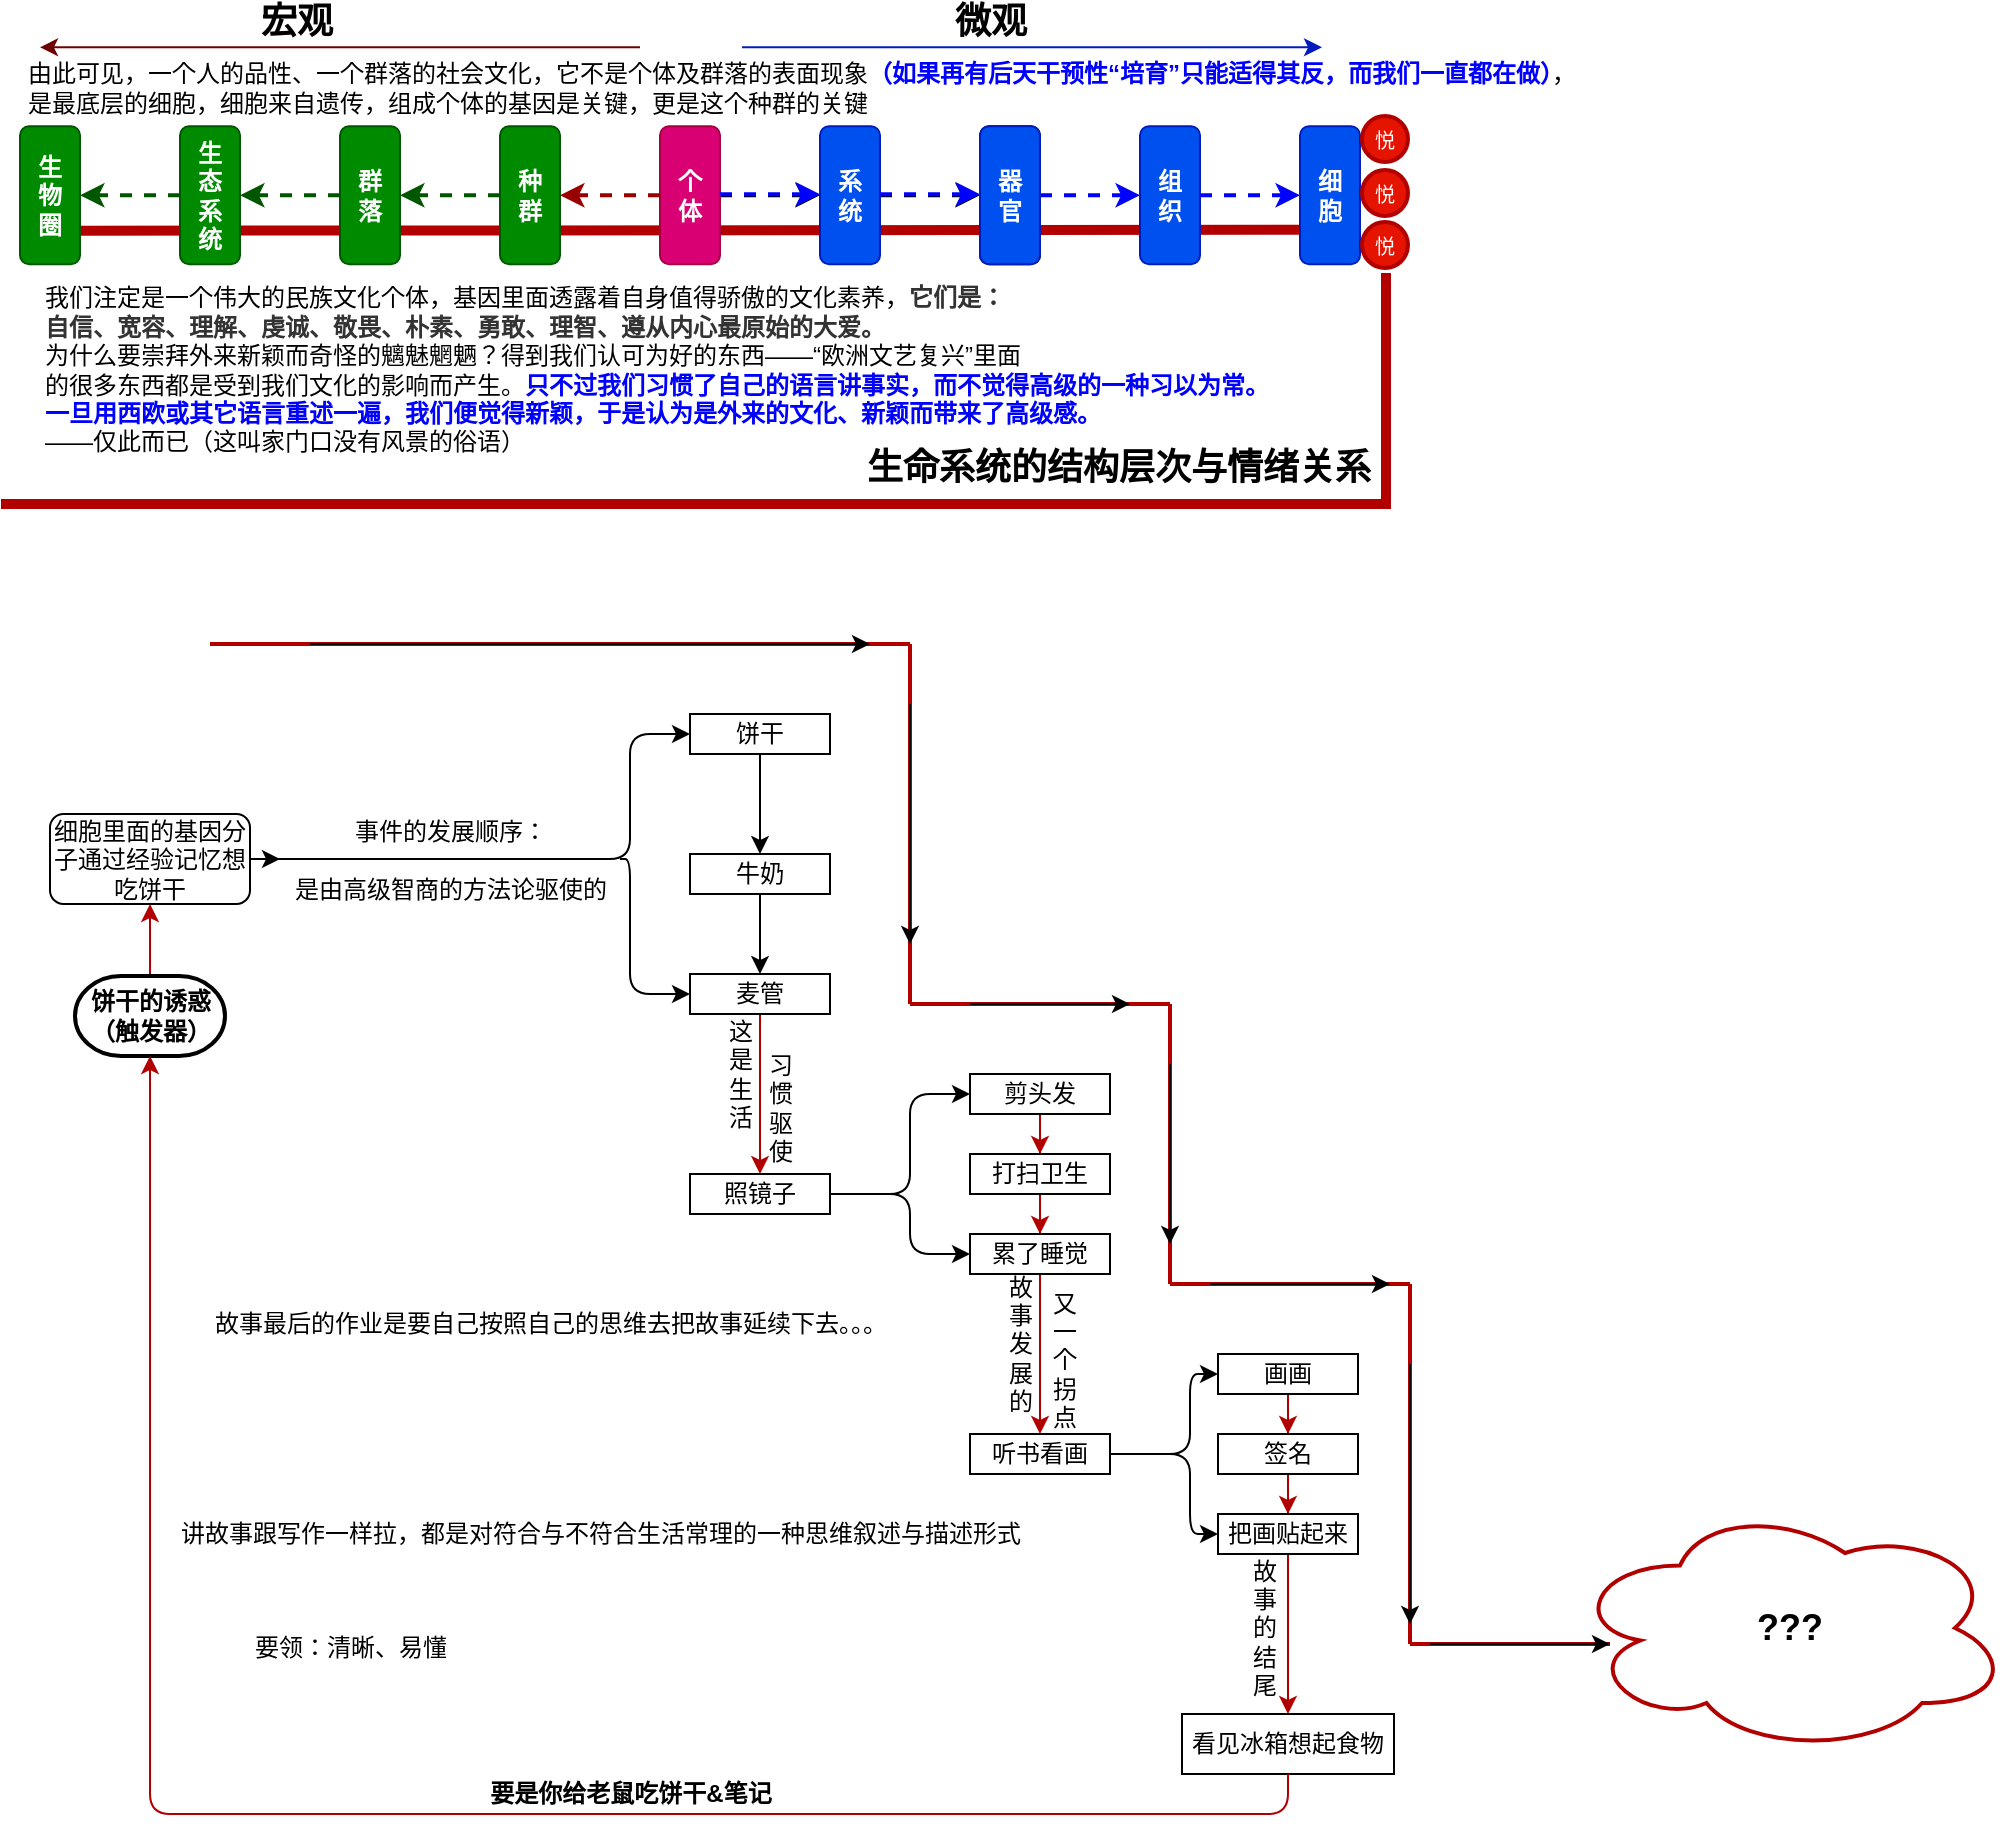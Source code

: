 <mxfile version="21.7.5" type="github">
  <diagram id="CZGxiTV1HHT-Hle2AOIO" name="Page-1">
    <mxGraphModel dx="1434" dy="1919" grid="0" gridSize="10" guides="1" tooltips="1" connect="1" arrows="1" fold="1" page="1" pageScale="1" pageWidth="827" pageHeight="1169" math="0" shadow="0">
      <root>
        <mxCell id="0" />
        <mxCell id="1" parent="0" />
        <mxCell id="zMtAbFJLzHjJMqz4dgE3-95" value="&lt;b&gt;&lt;font style=&quot;font-size: 18px&quot;&gt;???&lt;/font&gt;&lt;/b&gt;" style="ellipse;shape=cloud;whiteSpace=wrap;html=1;strokeColor=#B20000;strokeWidth=2;" parent="1" vertex="1">
          <mxGeometry x="800" y="429.5" width="220" height="125" as="geometry" />
        </mxCell>
        <mxCell id="tRS6Hl0KniXjDHovvrDN-4" value="" style="edgeStyle=orthogonalEdgeStyle;rounded=0;orthogonalLoop=1;jettySize=auto;html=1;" parent="1" source="tRS6Hl0KniXjDHovvrDN-2" target="tRS6Hl0KniXjDHovvrDN-3" edge="1">
          <mxGeometry relative="1" as="geometry" />
        </mxCell>
        <mxCell id="tRS6Hl0KniXjDHovvrDN-2" value="饼干" style="rounded=0;whiteSpace=wrap;html=1;" parent="1" vertex="1">
          <mxGeometry x="360" y="35" width="70" height="20" as="geometry" />
        </mxCell>
        <mxCell id="tRS6Hl0KniXjDHovvrDN-6" value="" style="edgeStyle=orthogonalEdgeStyle;rounded=0;orthogonalLoop=1;jettySize=auto;html=1;" parent="1" source="tRS6Hl0KniXjDHovvrDN-3" target="tRS6Hl0KniXjDHovvrDN-5" edge="1">
          <mxGeometry relative="1" as="geometry" />
        </mxCell>
        <mxCell id="tRS6Hl0KniXjDHovvrDN-3" value="牛奶" style="rounded=0;whiteSpace=wrap;html=1;" parent="1" vertex="1">
          <mxGeometry x="360" y="105" width="70" height="20" as="geometry" />
        </mxCell>
        <mxCell id="zMtAbFJLzHjJMqz4dgE3-47" value="" style="edgeStyle=orthogonalEdgeStyle;rounded=0;orthogonalLoop=1;jettySize=auto;html=1;strokeColor=#B20000;strokeWidth=1;" parent="1" source="tRS6Hl0KniXjDHovvrDN-5" target="zMtAbFJLzHjJMqz4dgE3-46" edge="1">
          <mxGeometry relative="1" as="geometry" />
        </mxCell>
        <mxCell id="tRS6Hl0KniXjDHovvrDN-5" value="麦管" style="rounded=0;whiteSpace=wrap;html=1;" parent="1" vertex="1">
          <mxGeometry x="360" y="165" width="70" height="20" as="geometry" />
        </mxCell>
        <mxCell id="zMtAbFJLzHjJMqz4dgE3-46" value="照镜子" style="rounded=0;whiteSpace=wrap;html=1;" parent="1" vertex="1">
          <mxGeometry x="360" y="265" width="70" height="20" as="geometry" />
        </mxCell>
        <mxCell id="tRS6Hl0KniXjDHovvrDN-10" value="" style="edgeStyle=elbowEdgeStyle;elbow=horizontal;endArrow=classic;html=1;entryX=0;entryY=0.5;entryDx=0;entryDy=0;exitX=1;exitY=0.5;exitDx=0;exitDy=0;" parent="1" source="zMtAbFJLzHjJMqz4dgE3-3" target="tRS6Hl0KniXjDHovvrDN-2" edge="1">
          <mxGeometry width="50" height="50" relative="1" as="geometry">
            <mxPoint x="220" y="115" as="sourcePoint" />
            <mxPoint x="210" y="215" as="targetPoint" />
            <Array as="points">
              <mxPoint x="330" y="85" />
            </Array>
          </mxGeometry>
        </mxCell>
        <mxCell id="tRS6Hl0KniXjDHovvrDN-11" value="" style="edgeStyle=elbowEdgeStyle;elbow=horizontal;endArrow=classic;html=1;entryX=0;entryY=0.5;entryDx=0;entryDy=0;exitX=1;exitY=0.5;exitDx=0;exitDy=0;" parent="1" source="zMtAbFJLzHjJMqz4dgE3-2" target="tRS6Hl0KniXjDHovvrDN-5" edge="1">
          <mxGeometry width="50" height="50" relative="1" as="geometry">
            <mxPoint x="220" y="115" as="sourcePoint" />
            <mxPoint x="370" y="55" as="targetPoint" />
            <Array as="points">
              <mxPoint x="330" y="145" />
            </Array>
          </mxGeometry>
        </mxCell>
        <mxCell id="zMtAbFJLzHjJMqz4dgE3-1" value="&lt;b&gt;要是你给老鼠吃饼干&amp;amp;笔记&lt;/b&gt;" style="text;html=1;align=center;verticalAlign=middle;resizable=0;points=[];autosize=1;" parent="1" vertex="1">
          <mxGeometry x="250" y="565" width="160" height="20" as="geometry" />
        </mxCell>
        <mxCell id="zMtAbFJLzHjJMqz4dgE3-3" value="细胞里面的基因分子通过经验记忆想吃饼干" style="rounded=1;whiteSpace=wrap;html=1;" parent="1" vertex="1">
          <mxGeometry x="40" y="85" width="100" height="45" as="geometry" />
        </mxCell>
        <mxCell id="zMtAbFJLzHjJMqz4dgE3-44" value="" style="edgeStyle=orthogonalEdgeStyle;rounded=0;orthogonalLoop=1;jettySize=auto;html=1;strokeColor=#B20000;strokeWidth=1;entryX=0.5;entryY=1;entryDx=0;entryDy=0;" parent="1" source="zMtAbFJLzHjJMqz4dgE3-4" target="zMtAbFJLzHjJMqz4dgE3-3" edge="1">
          <mxGeometry relative="1" as="geometry">
            <mxPoint x="75" y="85" as="targetPoint" />
          </mxGeometry>
        </mxCell>
        <mxCell id="zMtAbFJLzHjJMqz4dgE3-4" value="&lt;b&gt;饼干的诱惑&lt;br&gt;（触发器）&lt;/b&gt;" style="strokeWidth=2;html=1;shape=mxgraph.flowchart.terminator;whiteSpace=wrap;" parent="1" vertex="1">
          <mxGeometry x="52.5" y="166" width="75" height="40" as="geometry" />
        </mxCell>
        <mxCell id="zMtAbFJLzHjJMqz4dgE3-41" value="" style="group" parent="1" vertex="1" connectable="0">
          <mxGeometry x="25" y="-321" width="806" height="251" as="geometry" />
        </mxCell>
        <mxCell id="zMtAbFJLzHjJMqz4dgE3-36" value="" style="group" parent="zMtAbFJLzHjJMqz4dgE3-41" vertex="1" connectable="0">
          <mxGeometry width="806" height="251" as="geometry" />
        </mxCell>
        <mxCell id="zMtAbFJLzHjJMqz4dgE3-28" value="" style="endArrow=none;html=1;strokeColor=#B20000;strokeWidth=5;entryX=0;entryY=0.75;entryDx=0;entryDy=0;fillColor=#e51400;" parent="zMtAbFJLzHjJMqz4dgE3-36" target="zMtAbFJLzHjJMqz4dgE3-17" edge="1">
          <mxGeometry width="50" height="50" relative="1" as="geometry">
            <mxPoint x="30" y="114.366" as="sourcePoint" />
            <mxPoint x="150" y="111.408" as="targetPoint" />
          </mxGeometry>
        </mxCell>
        <mxCell id="zMtAbFJLzHjJMqz4dgE3-9" value="生&lt;br&gt;物&lt;br&gt;圈" style="rounded=1;whiteSpace=wrap;html=1;fontStyle=1;fillColor=#008a00;strokeColor=#005700;fontColor=#ffffff;" parent="zMtAbFJLzHjJMqz4dgE3-36" vertex="1">
          <mxGeometry y="62.113" width="30" height="69.014" as="geometry" />
        </mxCell>
        <mxCell id="zMtAbFJLzHjJMqz4dgE3-25" value="" style="edgeStyle=orthogonalEdgeStyle;rounded=0;orthogonalLoop=1;jettySize=auto;html=1;dashed=1;strokeWidth=2;strokeColor=#005700;fillColor=#008a00;" parent="zMtAbFJLzHjJMqz4dgE3-36" source="zMtAbFJLzHjJMqz4dgE3-10" target="zMtAbFJLzHjJMqz4dgE3-9" edge="1">
          <mxGeometry relative="1" as="geometry" />
        </mxCell>
        <mxCell id="zMtAbFJLzHjJMqz4dgE3-10" value="生&lt;br&gt;态&lt;br&gt;系&lt;br&gt;统" style="rounded=1;whiteSpace=wrap;html=1;fontStyle=1;fillColor=#008a00;strokeColor=#005700;fontColor=#ffffff;" parent="zMtAbFJLzHjJMqz4dgE3-36" vertex="1">
          <mxGeometry x="80" y="62.113" width="30" height="69.014" as="geometry" />
        </mxCell>
        <mxCell id="zMtAbFJLzHjJMqz4dgE3-24" value="" style="edgeStyle=orthogonalEdgeStyle;rounded=0;orthogonalLoop=1;jettySize=auto;html=1;dashed=1;strokeWidth=2;strokeColor=#005700;fillColor=#008a00;" parent="zMtAbFJLzHjJMqz4dgE3-36" source="zMtAbFJLzHjJMqz4dgE3-11" target="zMtAbFJLzHjJMqz4dgE3-10" edge="1">
          <mxGeometry relative="1" as="geometry" />
        </mxCell>
        <mxCell id="zMtAbFJLzHjJMqz4dgE3-11" value="群&lt;br&gt;落" style="rounded=1;whiteSpace=wrap;html=1;fontStyle=1;fillColor=#008a00;strokeColor=#005700;fontColor=#ffffff;" parent="zMtAbFJLzHjJMqz4dgE3-36" vertex="1">
          <mxGeometry x="160" y="62.113" width="30" height="69.014" as="geometry" />
        </mxCell>
        <mxCell id="zMtAbFJLzHjJMqz4dgE3-12" value="器&lt;br&gt;官" style="rounded=1;whiteSpace=wrap;html=1;fontStyle=1" parent="zMtAbFJLzHjJMqz4dgE3-36" vertex="1">
          <mxGeometry x="480" y="62.113" width="30" height="69.014" as="geometry" />
        </mxCell>
        <mxCell id="zMtAbFJLzHjJMqz4dgE3-19" value="" style="edgeStyle=orthogonalEdgeStyle;rounded=0;orthogonalLoop=1;jettySize=auto;html=1;strokeWidth=2;dashed=1;" parent="zMtAbFJLzHjJMqz4dgE3-36" source="zMtAbFJLzHjJMqz4dgE3-13" target="zMtAbFJLzHjJMqz4dgE3-12" edge="1">
          <mxGeometry relative="1" as="geometry" />
        </mxCell>
        <mxCell id="zMtAbFJLzHjJMqz4dgE3-13" value="系&lt;br&gt;统" style="rounded=1;whiteSpace=wrap;html=1;fontStyle=1;fillColor=#0050ef;strokeColor=#001DBC;fontColor=#ffffff;" parent="zMtAbFJLzHjJMqz4dgE3-36" vertex="1">
          <mxGeometry x="400" y="62.113" width="30" height="69.014" as="geometry" />
        </mxCell>
        <mxCell id="zMtAbFJLzHjJMqz4dgE3-18" value="" style="edgeStyle=orthogonalEdgeStyle;rounded=0;orthogonalLoop=1;jettySize=auto;html=1;strokeWidth=2;dashed=1;" parent="zMtAbFJLzHjJMqz4dgE3-36" source="zMtAbFJLzHjJMqz4dgE3-14" target="zMtAbFJLzHjJMqz4dgE3-13" edge="1">
          <mxGeometry relative="1" as="geometry" />
        </mxCell>
        <mxCell id="zMtAbFJLzHjJMqz4dgE3-14" value="个&lt;br&gt;体" style="rounded=1;whiteSpace=wrap;html=1;fontStyle=1;fillColor=#d80073;strokeColor=#A50040;fontColor=#ffffff;" parent="zMtAbFJLzHjJMqz4dgE3-36" vertex="1">
          <mxGeometry x="320" y="62.113" width="30" height="69.014" as="geometry" />
        </mxCell>
        <mxCell id="zMtAbFJLzHjJMqz4dgE3-23" value="" style="edgeStyle=orthogonalEdgeStyle;rounded=0;orthogonalLoop=1;jettySize=auto;html=1;dashed=1;strokeWidth=2;strokeColor=#005700;fillColor=#008a00;" parent="zMtAbFJLzHjJMqz4dgE3-36" source="zMtAbFJLzHjJMqz4dgE3-15" target="zMtAbFJLzHjJMqz4dgE3-11" edge="1">
          <mxGeometry relative="1" as="geometry" />
        </mxCell>
        <mxCell id="zMtAbFJLzHjJMqz4dgE3-15" value="种&lt;br&gt;群" style="rounded=1;whiteSpace=wrap;html=1;fontStyle=1;fillColor=#008a00;strokeColor=#005700;fontColor=#ffffff;" parent="zMtAbFJLzHjJMqz4dgE3-36" vertex="1">
          <mxGeometry x="240" y="62.113" width="30" height="69.014" as="geometry" />
        </mxCell>
        <mxCell id="zMtAbFJLzHjJMqz4dgE3-22" value="" style="edgeStyle=orthogonalEdgeStyle;rounded=0;orthogonalLoop=1;jettySize=auto;html=1;dashed=1;strokeWidth=2;strokeColor=#990000;" parent="zMtAbFJLzHjJMqz4dgE3-36" source="zMtAbFJLzHjJMqz4dgE3-14" target="zMtAbFJLzHjJMqz4dgE3-15" edge="1">
          <mxGeometry relative="1" as="geometry" />
        </mxCell>
        <mxCell id="zMtAbFJLzHjJMqz4dgE3-16" value="组&lt;br&gt;织" style="rounded=1;whiteSpace=wrap;html=1;fontStyle=1;fillColor=#0050ef;strokeColor=#001DBC;fontColor=#ffffff;" parent="zMtAbFJLzHjJMqz4dgE3-36" vertex="1">
          <mxGeometry x="560" y="62.113" width="30" height="69.014" as="geometry" />
        </mxCell>
        <mxCell id="zMtAbFJLzHjJMqz4dgE3-20" value="" style="edgeStyle=orthogonalEdgeStyle;rounded=0;orthogonalLoop=1;jettySize=auto;html=1;strokeWidth=2;dashed=1;strokeColor=#0000FF;" parent="zMtAbFJLzHjJMqz4dgE3-36" source="zMtAbFJLzHjJMqz4dgE3-12" target="zMtAbFJLzHjJMqz4dgE3-16" edge="1">
          <mxGeometry relative="1" as="geometry" />
        </mxCell>
        <mxCell id="zMtAbFJLzHjJMqz4dgE3-17" value="细&lt;br&gt;胞" style="rounded=1;whiteSpace=wrap;html=1;fontStyle=1;fillColor=#0050ef;strokeColor=#001DBC;fontColor=#ffffff;" parent="zMtAbFJLzHjJMqz4dgE3-36" vertex="1">
          <mxGeometry x="640" y="62.113" width="30" height="69.014" as="geometry" />
        </mxCell>
        <mxCell id="zMtAbFJLzHjJMqz4dgE3-21" value="" style="edgeStyle=orthogonalEdgeStyle;rounded=0;orthogonalLoop=1;jettySize=auto;html=1;strokeWidth=2;dashed=1;strokeColor=#0000FF;" parent="zMtAbFJLzHjJMqz4dgE3-36" source="zMtAbFJLzHjJMqz4dgE3-16" target="zMtAbFJLzHjJMqz4dgE3-17" edge="1">
          <mxGeometry relative="1" as="geometry" />
        </mxCell>
        <mxCell id="zMtAbFJLzHjJMqz4dgE3-26" value="" style="edgeStyle=orthogonalEdgeStyle;rounded=0;orthogonalLoop=1;jettySize=auto;html=1;strokeWidth=2;dashed=1;strokeColor=#0000FF;" parent="zMtAbFJLzHjJMqz4dgE3-36" edge="1">
          <mxGeometry relative="1" as="geometry">
            <mxPoint x="430" y="96.127" as="sourcePoint" />
            <mxPoint x="480" y="96.127" as="targetPoint" />
          </mxGeometry>
        </mxCell>
        <mxCell id="zMtAbFJLzHjJMqz4dgE3-27" value="" style="edgeStyle=orthogonalEdgeStyle;rounded=0;orthogonalLoop=1;jettySize=auto;html=1;strokeWidth=2;dashed=1;strokeColor=#0000FF;" parent="zMtAbFJLzHjJMqz4dgE3-36" edge="1">
          <mxGeometry relative="1" as="geometry">
            <mxPoint x="350" y="96.127" as="sourcePoint" />
            <mxPoint x="400" y="96.127" as="targetPoint" />
          </mxGeometry>
        </mxCell>
        <mxCell id="zMtAbFJLzHjJMqz4dgE3-29" value="器&lt;br&gt;官" style="rounded=1;whiteSpace=wrap;html=1;fontStyle=1;fillColor=#0050ef;strokeColor=#001DBC;fontColor=#ffffff;" parent="zMtAbFJLzHjJMqz4dgE3-36" vertex="1">
          <mxGeometry x="480" y="62.113" width="30" height="69.014" as="geometry" />
        </mxCell>
        <mxCell id="zMtAbFJLzHjJMqz4dgE3-30" value="" style="endArrow=classic;html=1;strokeColor=#001DBC;strokeWidth=1;fillColor=#0050ef;" parent="zMtAbFJLzHjJMqz4dgE3-36" edge="1">
          <mxGeometry width="50" height="50" relative="1" as="geometry">
            <mxPoint x="361" y="22.676" as="sourcePoint" />
            <mxPoint x="651" y="22.676" as="targetPoint" />
          </mxGeometry>
        </mxCell>
        <mxCell id="zMtAbFJLzHjJMqz4dgE3-31" value="" style="endArrow=classic;html=1;strokeColor=#6F0000;strokeWidth=1;fillColor=#a20025;" parent="zMtAbFJLzHjJMqz4dgE3-36" edge="1">
          <mxGeometry width="50" height="50" relative="1" as="geometry">
            <mxPoint x="310" y="22.676" as="sourcePoint" />
            <mxPoint x="10" y="22.676" as="targetPoint" />
          </mxGeometry>
        </mxCell>
        <mxCell id="zMtAbFJLzHjJMqz4dgE3-32" value="&lt;b&gt;&lt;font style=&quot;font-size: 18px&quot;&gt;宏观&lt;/font&gt;&lt;/b&gt;" style="text;html=1;align=center;verticalAlign=middle;resizable=0;points=[];autosize=1;" parent="zMtAbFJLzHjJMqz4dgE3-36" vertex="1">
          <mxGeometry x="113" width="50" height="20" as="geometry" />
        </mxCell>
        <mxCell id="zMtAbFJLzHjJMqz4dgE3-33" value="&lt;b&gt;&lt;font style=&quot;font-size: 18px&quot;&gt;微观&lt;/font&gt;&lt;/b&gt;" style="text;html=1;align=center;verticalAlign=middle;resizable=0;points=[];autosize=1;" parent="zMtAbFJLzHjJMqz4dgE3-36" vertex="1">
          <mxGeometry x="460" width="50" height="20" as="geometry" />
        </mxCell>
        <mxCell id="zMtAbFJLzHjJMqz4dgE3-34" value="" style="shape=partialRectangle;whiteSpace=wrap;html=1;top=0;left=0;fillColor=none;strokeColor=#B20000;strokeWidth=5;" parent="zMtAbFJLzHjJMqz4dgE3-36" vertex="1">
          <mxGeometry x="-7" y="138.03" width="690" height="112.97" as="geometry" />
        </mxCell>
        <mxCell id="zMtAbFJLzHjJMqz4dgE3-35" value="&lt;b&gt;&lt;font style=&quot;font-size: 18px&quot;&gt;生命系统的结构层次与情绪关系&lt;/font&gt;&lt;/b&gt;" style="text;html=1;align=center;verticalAlign=middle;resizable=0;points=[];autosize=1;" parent="zMtAbFJLzHjJMqz4dgE3-36" vertex="1">
          <mxGeometry x="414" y="223.0" width="270" height="20" as="geometry" />
        </mxCell>
        <mxCell id="aU6ZqE62vAwaajKzGN5h-1" value="&lt;div style=&quot;text-align: left;&quot;&gt;&lt;span style=&quot;background-color: initial;&quot;&gt;我们注定是一个伟大的民族文化个体，基因里面透露着自身值得骄傲的文化素养，&lt;b&gt;&lt;font color=&quot;#333333&quot;&gt;它们是：&lt;/font&gt;&lt;/b&gt;&lt;/span&gt;&lt;/div&gt;&lt;div style=&quot;text-align: left;&quot;&gt;&lt;span style=&quot;background-color: initial;&quot;&gt;&lt;b&gt;&lt;font color=&quot;#333333&quot;&gt;自信、宽容、理解、虔诚、敬畏、朴素、勇敢、理智、遵从内心最原始的大爱。&lt;/font&gt;&lt;/b&gt;&lt;/span&gt;&lt;/div&gt;&lt;div style=&quot;text-align: left;&quot;&gt;为什么要崇拜外来新颖而奇怪的魑魅魍魉&lt;span style=&quot;background-color: initial;&quot;&gt;？得到我们认可为好的东西——“欧洲文艺复兴”里面&lt;/span&gt;&lt;/div&gt;&lt;div style=&quot;text-align: left;&quot;&gt;&lt;span style=&quot;background-color: initial;&quot;&gt;的很多东西都是受到我们文化的影响而产生。&lt;b&gt;&lt;font color=&quot;#0000ff&quot;&gt;只不过&lt;/font&gt;&lt;/b&gt;&lt;/span&gt;&lt;span style=&quot;background-color: initial;&quot;&gt;&lt;b&gt;&lt;font color=&quot;#0000ff&quot;&gt;我们习惯了自己的语言讲事实，而不觉得高级的一种习以为常。&lt;/font&gt;&lt;/b&gt;&lt;/span&gt;&lt;/div&gt;&lt;div style=&quot;text-align: left;&quot;&gt;&lt;span style=&quot;background-color: initial;&quot;&gt;&lt;b&gt;&lt;font color=&quot;#0000ff&quot;&gt;一旦用西欧或其它语言重述一遍，我们便觉得新颖，于是认为是外来的文化、新颖而带来了高级感。&lt;/font&gt;&lt;/b&gt;&lt;/span&gt;&lt;/div&gt;&lt;div style=&quot;text-align: left;&quot;&gt;&lt;span style=&quot;background-color: initial;&quot;&gt;——仅此而已（这叫家门口没有风景的俗语）&lt;/span&gt;&lt;/div&gt;" style="text;html=1;align=center;verticalAlign=middle;resizable=0;points=[];autosize=1;strokeColor=none;fillColor=none;" vertex="1" parent="zMtAbFJLzHjJMqz4dgE3-36">
          <mxGeometry x="3" y="135" width="630" height="98" as="geometry" />
        </mxCell>
        <mxCell id="zMtAbFJLzHjJMqz4dgE3-40" value="由此可见，一个人的品性、一个群落的社会文化，它不是个体及群落的表面现象&lt;b&gt;&lt;font color=&quot;#0000ff&quot;&gt;（如果再有后天干预性“培育”只能适得其反，而我们一直都在做）&lt;/font&gt;&lt;/b&gt;，&lt;br&gt;是最底层的细胞，细胞来自遗传，组成个体的基因是关键，更是这个种群的关键" style="text;html=1;align=left;verticalAlign=middle;resizable=0;points=[];autosize=1;" parent="zMtAbFJLzHjJMqz4dgE3-36" vertex="1">
          <mxGeometry x="2" y="22.997" width="798" height="41" as="geometry" />
        </mxCell>
        <mxCell id="zMtAbFJLzHjJMqz4dgE3-37" value="&lt;span style=&quot;font-size: 10px&quot;&gt;悦&lt;/span&gt;" style="ellipse;whiteSpace=wrap;html=1;aspect=fixed;strokeColor=#B20000;strokeWidth=2;fillColor=#e51400;fontColor=#ffffff;" parent="zMtAbFJLzHjJMqz4dgE3-41" vertex="1">
          <mxGeometry x="671" y="57" width="23" height="23" as="geometry" />
        </mxCell>
        <mxCell id="zMtAbFJLzHjJMqz4dgE3-38" value="&lt;span style=&quot;font-size: 10px&quot;&gt;悦&lt;/span&gt;" style="ellipse;whiteSpace=wrap;html=1;aspect=fixed;strokeColor=#B20000;strokeWidth=2;fillColor=#e51400;fontColor=#ffffff;" parent="zMtAbFJLzHjJMqz4dgE3-41" vertex="1">
          <mxGeometry x="671" y="84" width="23" height="23" as="geometry" />
        </mxCell>
        <mxCell id="zMtAbFJLzHjJMqz4dgE3-39" value="&lt;span style=&quot;font-size: 10px&quot;&gt;悦&lt;/span&gt;" style="ellipse;whiteSpace=wrap;html=1;aspect=fixed;strokeColor=#B20000;strokeWidth=2;fillColor=#e51400;fontColor=#ffffff;" parent="zMtAbFJLzHjJMqz4dgE3-41" vertex="1">
          <mxGeometry x="671" y="110" width="23" height="23" as="geometry" />
        </mxCell>
        <mxCell id="zMtAbFJLzHjJMqz4dgE3-2" value="事件的发展顺序：&lt;br&gt;&lt;br&gt;是由高级智商的方法论驱使的" style="text;html=1;align=center;verticalAlign=middle;resizable=0;points=[];autosize=1;" parent="1" vertex="1">
          <mxGeometry x="155" y="82.5" width="170" height="50" as="geometry" />
        </mxCell>
        <mxCell id="zMtAbFJLzHjJMqz4dgE3-45" value="" style="edgeStyle=elbowEdgeStyle;elbow=horizontal;endArrow=classic;html=1;entryX=0;entryY=0.5;entryDx=0;entryDy=0;exitX=1;exitY=0.5;exitDx=0;exitDy=0;" parent="1" source="zMtAbFJLzHjJMqz4dgE3-3" target="zMtAbFJLzHjJMqz4dgE3-2" edge="1">
          <mxGeometry width="50" height="50" relative="1" as="geometry">
            <mxPoint x="140" y="107.5" as="sourcePoint" />
            <mxPoint x="360" y="175" as="targetPoint" />
            <Array as="points" />
          </mxGeometry>
        </mxCell>
        <mxCell id="zMtAbFJLzHjJMqz4dgE3-48" value="这&lt;br&gt;是&lt;br&gt;生&lt;br&gt;活" style="text;html=1;align=center;verticalAlign=middle;resizable=0;points=[];autosize=1;" parent="1" vertex="1">
          <mxGeometry x="370" y="185" width="30" height="60" as="geometry" />
        </mxCell>
        <mxCell id="zMtAbFJLzHjJMqz4dgE3-50" value="&lt;br&gt;习&lt;br&gt;惯&lt;br&gt;驱&lt;br&gt;使" style="text;html=1;align=center;verticalAlign=middle;resizable=0;points=[];autosize=1;" parent="1" vertex="1">
          <mxGeometry x="390" y="185" width="30" height="80" as="geometry" />
        </mxCell>
        <mxCell id="zMtAbFJLzHjJMqz4dgE3-56" value="" style="edgeStyle=orthogonalEdgeStyle;rounded=0;orthogonalLoop=1;jettySize=auto;html=1;strokeColor=#B20000;strokeWidth=1;entryX=0.5;entryY=0;entryDx=0;entryDy=0;" parent="1" source="zMtAbFJLzHjJMqz4dgE3-51" target="zMtAbFJLzHjJMqz4dgE3-52" edge="1">
          <mxGeometry relative="1" as="geometry" />
        </mxCell>
        <mxCell id="zMtAbFJLzHjJMqz4dgE3-51" value="剪头发" style="rounded=0;whiteSpace=wrap;html=1;" parent="1" vertex="1">
          <mxGeometry x="500" y="215" width="70" height="20" as="geometry" />
        </mxCell>
        <mxCell id="zMtAbFJLzHjJMqz4dgE3-58" value="" style="edgeStyle=orthogonalEdgeStyle;rounded=0;orthogonalLoop=1;jettySize=auto;html=1;strokeColor=#B20000;strokeWidth=1;entryX=0.5;entryY=0;entryDx=0;entryDy=0;" parent="1" source="zMtAbFJLzHjJMqz4dgE3-52" target="zMtAbFJLzHjJMqz4dgE3-53" edge="1">
          <mxGeometry relative="1" as="geometry">
            <mxPoint x="535" y="355" as="targetPoint" />
          </mxGeometry>
        </mxCell>
        <mxCell id="zMtAbFJLzHjJMqz4dgE3-52" value="打扫卫生" style="rounded=0;whiteSpace=wrap;html=1;" parent="1" vertex="1">
          <mxGeometry x="500" y="255" width="70" height="20" as="geometry" />
        </mxCell>
        <mxCell id="zMtAbFJLzHjJMqz4dgE3-60" value="" style="edgeStyle=orthogonalEdgeStyle;rounded=0;orthogonalLoop=1;jettySize=auto;html=1;strokeColor=#B20000;strokeWidth=1;" parent="1" source="zMtAbFJLzHjJMqz4dgE3-53" target="zMtAbFJLzHjJMqz4dgE3-59" edge="1">
          <mxGeometry relative="1" as="geometry" />
        </mxCell>
        <mxCell id="zMtAbFJLzHjJMqz4dgE3-53" value="累了睡觉" style="rounded=0;whiteSpace=wrap;html=1;" parent="1" vertex="1">
          <mxGeometry x="500" y="295" width="70" height="20" as="geometry" />
        </mxCell>
        <mxCell id="zMtAbFJLzHjJMqz4dgE3-59" value="听书看画" style="rounded=0;whiteSpace=wrap;html=1;" parent="1" vertex="1">
          <mxGeometry x="500" y="395" width="70" height="20" as="geometry" />
        </mxCell>
        <mxCell id="zMtAbFJLzHjJMqz4dgE3-54" value="" style="edgeStyle=elbowEdgeStyle;elbow=horizontal;endArrow=classic;html=1;entryX=0;entryY=0.5;entryDx=0;entryDy=0;exitX=1;exitY=0.5;exitDx=0;exitDy=0;" parent="1" source="zMtAbFJLzHjJMqz4dgE3-46" target="zMtAbFJLzHjJMqz4dgE3-51" edge="1">
          <mxGeometry width="50" height="50" relative="1" as="geometry">
            <mxPoint x="150" y="117.5" as="sourcePoint" />
            <mxPoint x="370" y="55" as="targetPoint" />
            <Array as="points">
              <mxPoint x="470" y="255" />
            </Array>
          </mxGeometry>
        </mxCell>
        <mxCell id="zMtAbFJLzHjJMqz4dgE3-55" value="" style="edgeStyle=elbowEdgeStyle;elbow=horizontal;endArrow=classic;html=1;entryX=0;entryY=0.5;entryDx=0;entryDy=0;exitX=1;exitY=0.5;exitDx=0;exitDy=0;" parent="1" source="zMtAbFJLzHjJMqz4dgE3-46" target="zMtAbFJLzHjJMqz4dgE3-53" edge="1">
          <mxGeometry width="50" height="50" relative="1" as="geometry">
            <mxPoint x="440" y="290" as="sourcePoint" />
            <mxPoint x="510" y="235" as="targetPoint" />
            <Array as="points">
              <mxPoint x="470" y="285" />
            </Array>
          </mxGeometry>
        </mxCell>
        <mxCell id="zMtAbFJLzHjJMqz4dgE3-61" value="故&lt;br&gt;事&lt;br&gt;发&lt;br&gt;展&lt;br&gt;的" style="text;html=1;align=center;verticalAlign=middle;resizable=0;points=[];autosize=1;" parent="1" vertex="1">
          <mxGeometry x="510" y="310" width="30" height="80" as="geometry" />
        </mxCell>
        <mxCell id="zMtAbFJLzHjJMqz4dgE3-62" value="又&lt;br&gt;一&lt;br&gt;个&lt;br&gt;拐&lt;br&gt;点" style="text;html=1;align=center;verticalAlign=middle;resizable=0;points=[];autosize=1;" parent="1" vertex="1">
          <mxGeometry x="532" y="318" width="30" height="80" as="geometry" />
        </mxCell>
        <mxCell id="zMtAbFJLzHjJMqz4dgE3-63" value="" style="edgeStyle=orthogonalEdgeStyle;rounded=0;orthogonalLoop=1;jettySize=auto;html=1;strokeColor=#B20000;strokeWidth=1;entryX=0.5;entryY=0;entryDx=0;entryDy=0;" parent="1" source="zMtAbFJLzHjJMqz4dgE3-64" target="zMtAbFJLzHjJMqz4dgE3-66" edge="1">
          <mxGeometry relative="1" as="geometry" />
        </mxCell>
        <mxCell id="zMtAbFJLzHjJMqz4dgE3-64" value="画画" style="rounded=0;whiteSpace=wrap;html=1;" parent="1" vertex="1">
          <mxGeometry x="624" y="355" width="70" height="20" as="geometry" />
        </mxCell>
        <mxCell id="zMtAbFJLzHjJMqz4dgE3-65" value="" style="edgeStyle=orthogonalEdgeStyle;rounded=0;orthogonalLoop=1;jettySize=auto;html=1;strokeColor=#B20000;strokeWidth=1;entryX=0.5;entryY=0;entryDx=0;entryDy=0;" parent="1" source="zMtAbFJLzHjJMqz4dgE3-66" target="zMtAbFJLzHjJMqz4dgE3-67" edge="1">
          <mxGeometry relative="1" as="geometry">
            <mxPoint x="659" y="495" as="targetPoint" />
          </mxGeometry>
        </mxCell>
        <mxCell id="zMtAbFJLzHjJMqz4dgE3-66" value="签名" style="rounded=0;whiteSpace=wrap;html=1;" parent="1" vertex="1">
          <mxGeometry x="624" y="395" width="70" height="20" as="geometry" />
        </mxCell>
        <mxCell id="zMtAbFJLzHjJMqz4dgE3-71" value="" style="edgeStyle=orthogonalEdgeStyle;rounded=0;orthogonalLoop=1;jettySize=auto;html=1;strokeColor=#B20000;strokeWidth=1;" parent="1" source="zMtAbFJLzHjJMqz4dgE3-67" target="zMtAbFJLzHjJMqz4dgE3-70" edge="1">
          <mxGeometry relative="1" as="geometry" />
        </mxCell>
        <mxCell id="zMtAbFJLzHjJMqz4dgE3-67" value="把画贴起来" style="rounded=0;whiteSpace=wrap;html=1;" parent="1" vertex="1">
          <mxGeometry x="624" y="435" width="70" height="20" as="geometry" />
        </mxCell>
        <mxCell id="zMtAbFJLzHjJMqz4dgE3-70" value="看见冰箱想起食物" style="rounded=0;whiteSpace=wrap;html=1;" parent="1" vertex="1">
          <mxGeometry x="606" y="535" width="106" height="30" as="geometry" />
        </mxCell>
        <mxCell id="zMtAbFJLzHjJMqz4dgE3-68" value="" style="edgeStyle=elbowEdgeStyle;elbow=horizontal;endArrow=classic;html=1;entryX=0;entryY=0.5;entryDx=0;entryDy=0;exitX=1;exitY=0.5;exitDx=0;exitDy=0;" parent="1" source="zMtAbFJLzHjJMqz4dgE3-59" target="zMtAbFJLzHjJMqz4dgE3-64" edge="1">
          <mxGeometry width="50" height="50" relative="1" as="geometry">
            <mxPoint x="440" y="285" as="sourcePoint" />
            <mxPoint x="510" y="235" as="targetPoint" />
            <Array as="points">
              <mxPoint x="610" y="375" />
              <mxPoint x="590" y="395" />
            </Array>
          </mxGeometry>
        </mxCell>
        <mxCell id="zMtAbFJLzHjJMqz4dgE3-69" value="" style="edgeStyle=elbowEdgeStyle;elbow=horizontal;endArrow=classic;html=1;entryX=0;entryY=0.5;entryDx=0;entryDy=0;exitX=1;exitY=0.5;exitDx=0;exitDy=0;" parent="1" source="zMtAbFJLzHjJMqz4dgE3-59" target="zMtAbFJLzHjJMqz4dgE3-67" edge="1">
          <mxGeometry width="50" height="50" relative="1" as="geometry">
            <mxPoint x="580" y="415" as="sourcePoint" />
            <mxPoint x="630" y="375" as="targetPoint" />
            <Array as="points">
              <mxPoint x="610" y="415" />
              <mxPoint x="590" y="425" />
              <mxPoint x="600" y="405" />
            </Array>
          </mxGeometry>
        </mxCell>
        <mxCell id="zMtAbFJLzHjJMqz4dgE3-72" value="故&lt;br&gt;事&lt;br&gt;的&lt;br&gt;结&lt;br&gt;尾" style="text;html=1;align=center;verticalAlign=middle;resizable=0;points=[];autosize=1;" parent="1" vertex="1">
          <mxGeometry x="632" y="452" width="30" height="80" as="geometry" />
        </mxCell>
        <mxCell id="zMtAbFJLzHjJMqz4dgE3-73" value="" style="edgeStyle=elbowEdgeStyle;elbow=vertical;endArrow=classic;html=1;strokeColor=#B20000;strokeWidth=1;exitX=0.5;exitY=1;exitDx=0;exitDy=0;entryX=0.5;entryY=1;entryDx=0;entryDy=0;entryPerimeter=0;" parent="1" source="zMtAbFJLzHjJMqz4dgE3-70" target="zMtAbFJLzHjJMqz4dgE3-4" edge="1">
          <mxGeometry width="50" height="50" relative="1" as="geometry">
            <mxPoint x="240" y="585" as="sourcePoint" />
            <mxPoint x="290" y="535" as="targetPoint" />
            <Array as="points">
              <mxPoint x="440" y="585" />
              <mxPoint x="420" y="595" />
              <mxPoint x="410" y="595" />
            </Array>
          </mxGeometry>
        </mxCell>
        <mxCell id="zMtAbFJLzHjJMqz4dgE3-79" value="" style="endArrow=none;html=1;strokeColor=#B20000;strokeWidth=1;" parent="1" edge="1">
          <mxGeometry width="50" height="50" relative="1" as="geometry">
            <mxPoint x="120" as="sourcePoint" />
            <mxPoint x="470" as="targetPoint" />
          </mxGeometry>
        </mxCell>
        <mxCell id="zMtAbFJLzHjJMqz4dgE3-80" value="" style="endArrow=none;html=1;strokeColor=#B20000;strokeWidth=2;" parent="1" edge="1">
          <mxGeometry width="50" height="50" relative="1" as="geometry">
            <mxPoint x="470" as="sourcePoint" />
            <mxPoint x="470" y="180" as="targetPoint" />
          </mxGeometry>
        </mxCell>
        <mxCell id="zMtAbFJLzHjJMqz4dgE3-81" value="" style="endArrow=none;html=1;strokeColor=#B20000;strokeWidth=2;" parent="1" edge="1">
          <mxGeometry width="50" height="50" relative="1" as="geometry">
            <mxPoint x="120" as="sourcePoint" />
            <mxPoint x="470" as="targetPoint" />
          </mxGeometry>
        </mxCell>
        <mxCell id="zMtAbFJLzHjJMqz4dgE3-82" value="" style="endArrow=none;html=1;strokeColor=#B20000;strokeWidth=2;" parent="1" edge="1">
          <mxGeometry width="50" height="50" relative="1" as="geometry">
            <mxPoint x="600" y="180" as="sourcePoint" />
            <mxPoint x="470" y="180" as="targetPoint" />
          </mxGeometry>
        </mxCell>
        <mxCell id="zMtAbFJLzHjJMqz4dgE3-83" value="" style="endArrow=none;html=1;strokeColor=#B20000;strokeWidth=2;" parent="1" edge="1">
          <mxGeometry width="50" height="50" relative="1" as="geometry">
            <mxPoint x="600" y="180" as="sourcePoint" />
            <mxPoint x="600" y="320" as="targetPoint" />
          </mxGeometry>
        </mxCell>
        <mxCell id="zMtAbFJLzHjJMqz4dgE3-84" value="" style="endArrow=none;html=1;strokeColor=#B20000;strokeWidth=2;" parent="1" edge="1">
          <mxGeometry width="50" height="50" relative="1" as="geometry">
            <mxPoint x="720" y="320" as="sourcePoint" />
            <mxPoint x="600" y="320" as="targetPoint" />
          </mxGeometry>
        </mxCell>
        <mxCell id="zMtAbFJLzHjJMqz4dgE3-85" value="" style="endArrow=none;html=1;strokeColor=#B20000;strokeWidth=2;" parent="1" edge="1">
          <mxGeometry width="50" height="50" relative="1" as="geometry">
            <mxPoint x="720" y="500" as="sourcePoint" />
            <mxPoint x="720" y="320" as="targetPoint" />
          </mxGeometry>
        </mxCell>
        <mxCell id="zMtAbFJLzHjJMqz4dgE3-86" value="" style="endArrow=none;html=1;strokeColor=#B20000;strokeWidth=2;" parent="1" edge="1">
          <mxGeometry width="50" height="50" relative="1" as="geometry">
            <mxPoint x="820" y="500" as="sourcePoint" />
            <mxPoint x="720" y="500" as="targetPoint" />
          </mxGeometry>
        </mxCell>
        <mxCell id="zMtAbFJLzHjJMqz4dgE3-87" value="" style="endArrow=classic;html=1;strokeColor=#000;strokeWidth=1;" parent="1" edge="1">
          <mxGeometry width="50" height="50" relative="1" as="geometry">
            <mxPoint x="170" as="sourcePoint" />
            <mxPoint x="450" as="targetPoint" />
          </mxGeometry>
        </mxCell>
        <mxCell id="zMtAbFJLzHjJMqz4dgE3-88" value="" style="endArrow=classic;html=1;strokeColor=#000;strokeWidth=1;" parent="1" edge="1">
          <mxGeometry width="50" height="50" relative="1" as="geometry">
            <mxPoint x="470" y="30" as="sourcePoint" />
            <mxPoint x="470" y="150" as="targetPoint" />
          </mxGeometry>
        </mxCell>
        <mxCell id="zMtAbFJLzHjJMqz4dgE3-89" value="" style="endArrow=classic;html=1;strokeColor=#000;strokeWidth=1;" parent="1" edge="1">
          <mxGeometry width="50" height="50" relative="1" as="geometry">
            <mxPoint x="500" y="180" as="sourcePoint" />
            <mxPoint x="580" y="180" as="targetPoint" />
          </mxGeometry>
        </mxCell>
        <mxCell id="zMtAbFJLzHjJMqz4dgE3-90" value="" style="endArrow=classic;html=1;strokeColor=#000;strokeWidth=1;" parent="1" edge="1">
          <mxGeometry width="50" height="50" relative="1" as="geometry">
            <mxPoint x="600" y="210" as="sourcePoint" />
            <mxPoint x="600" y="300" as="targetPoint" />
          </mxGeometry>
        </mxCell>
        <mxCell id="zMtAbFJLzHjJMqz4dgE3-91" value="" style="endArrow=classic;html=1;strokeColor=#000;strokeWidth=1;" parent="1" edge="1">
          <mxGeometry width="50" height="50" relative="1" as="geometry">
            <mxPoint x="620" y="320" as="sourcePoint" />
            <mxPoint x="710" y="320" as="targetPoint" />
          </mxGeometry>
        </mxCell>
        <mxCell id="zMtAbFJLzHjJMqz4dgE3-92" value="" style="endArrow=classic;html=1;strokeColor=#000;strokeWidth=1;" parent="1" edge="1">
          <mxGeometry width="50" height="50" relative="1" as="geometry">
            <mxPoint x="720" y="360" as="sourcePoint" />
            <mxPoint x="720" y="490" as="targetPoint" />
          </mxGeometry>
        </mxCell>
        <mxCell id="zMtAbFJLzHjJMqz4dgE3-93" value="" style="endArrow=classic;html=1;strokeColor=#000;strokeWidth=1;" parent="1" edge="1">
          <mxGeometry width="50" height="50" relative="1" as="geometry">
            <mxPoint x="730" y="500" as="sourcePoint" />
            <mxPoint x="820" y="500" as="targetPoint" />
          </mxGeometry>
        </mxCell>
        <mxCell id="zMtAbFJLzHjJMqz4dgE3-96" value="故事最后的作业是要自己按照自己的思维去把故事延续下去。。。" style="text;html=1;align=center;verticalAlign=middle;resizable=0;points=[];autosize=1;" parent="1" vertex="1">
          <mxGeometry x="110" y="330" width="360" height="20" as="geometry" />
        </mxCell>
        <mxCell id="zMtAbFJLzHjJMqz4dgE3-97" value="讲故事跟写作一样拉，都是对符合与不符合生活常理的一种思维叙述与描述形式&lt;br&gt;" style="text;html=1;align=center;verticalAlign=middle;resizable=0;points=[];autosize=1;" parent="1" vertex="1">
          <mxGeometry x="95" y="435" width="440" height="20" as="geometry" />
        </mxCell>
        <mxCell id="zMtAbFJLzHjJMqz4dgE3-98" value="要领：清晰、易懂" style="text;html=1;align=center;verticalAlign=middle;resizable=0;points=[];autosize=1;" parent="1" vertex="1">
          <mxGeometry x="135" y="492" width="110" height="20" as="geometry" />
        </mxCell>
      </root>
    </mxGraphModel>
  </diagram>
</mxfile>
